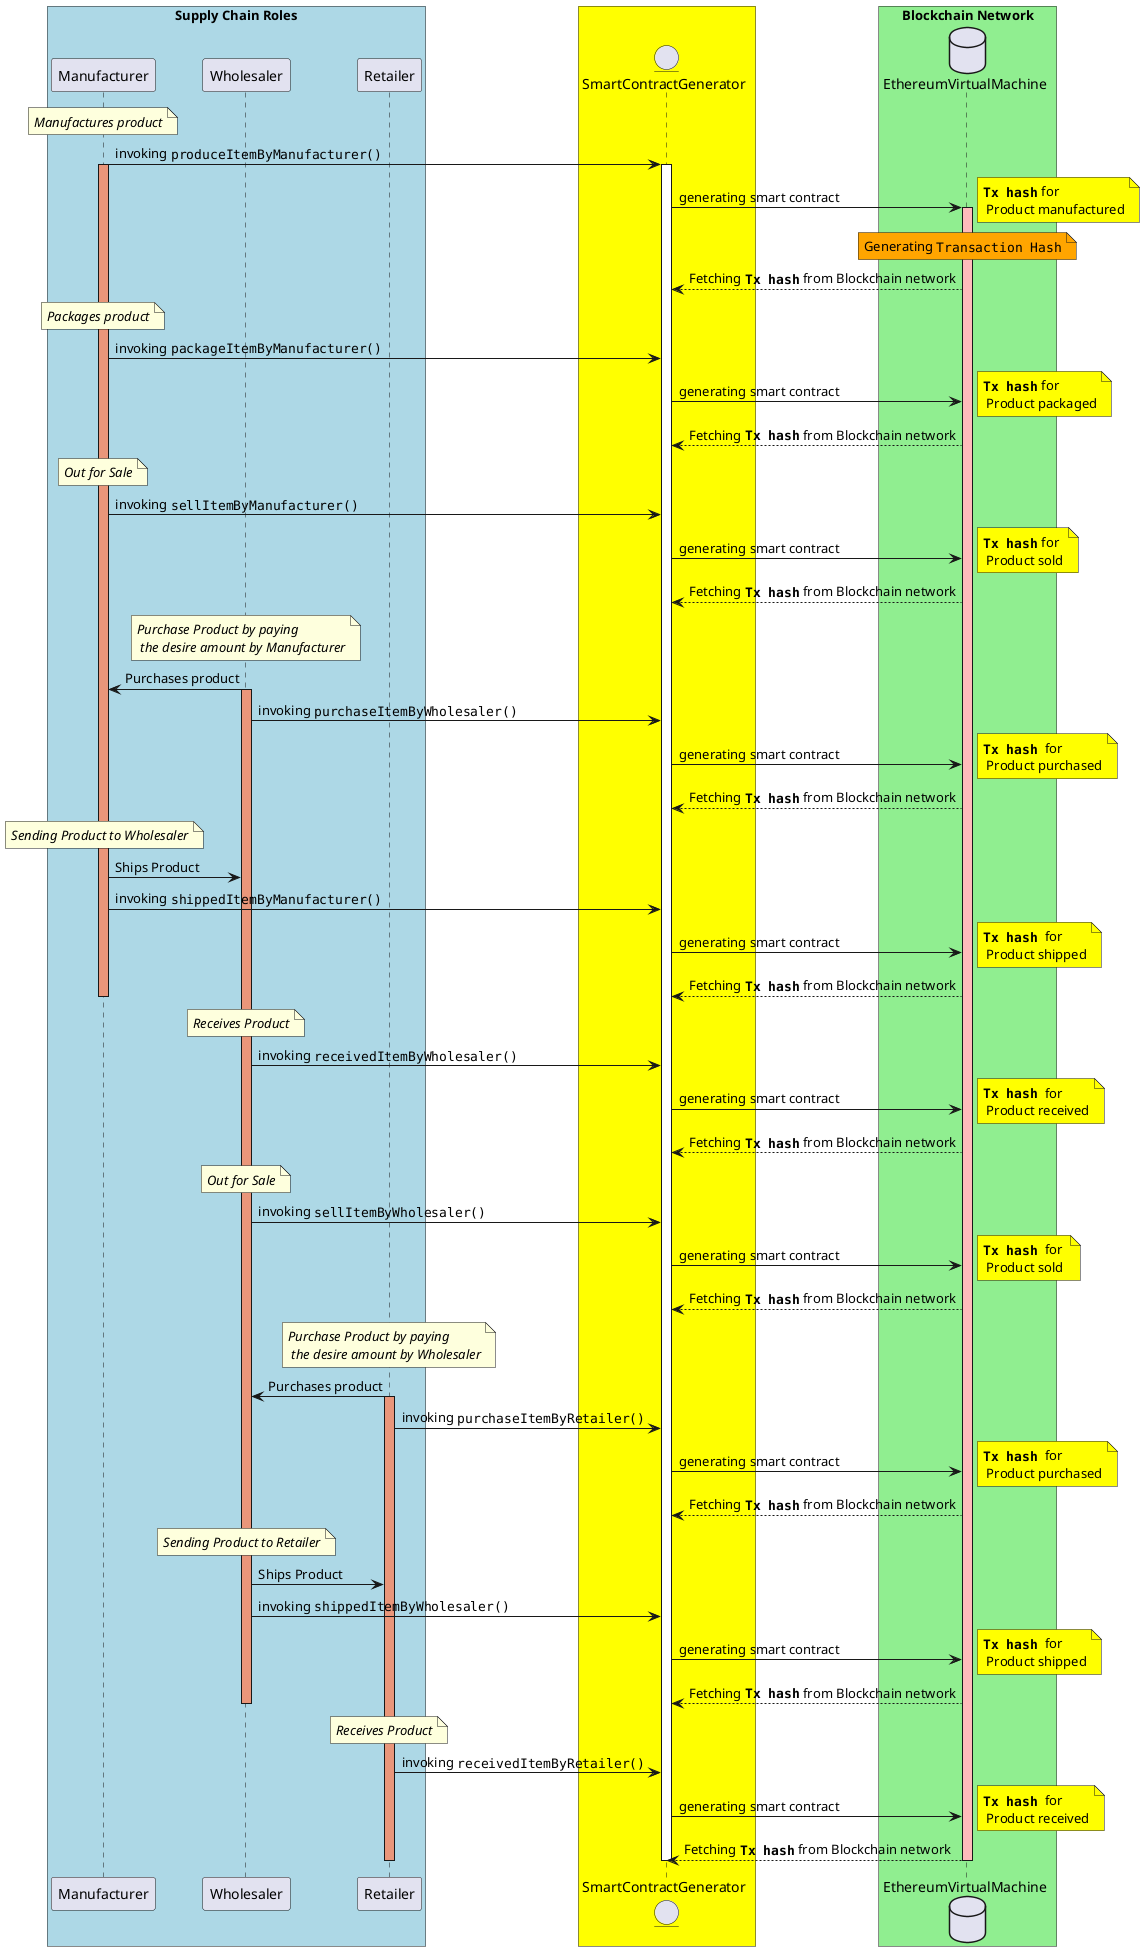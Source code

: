 @startuml

box "Supply Chain Roles" #LightBlue

Participant Manufacturer
Participant Wholesaler
Participant Retailer
end box

box #Yellow
entity SmartContractGenerator as App
end box

box "Blockchain Network" #LightGreen
database EthereumVirtualMachine as EVM
end box

note over Manufacturer: //Manufactures product//
Manufacturer -> App: invoking ""produceItemByManufacturer()""
activate Manufacturer #DarkSalmon
activate App
App -> EVM : generating smart contract
activate EVM #FFBBBB
note over EVM #Orange: Generating ""Transaction Hash""
note right #yellow: **""Tx hash""** for \n Product manufactured
EVM --> App: Fetching **""Tx hash""** from Blockchain network

note over Manufacturer: //Packages product//
Manufacturer -> App: invoking ""packageItemByManufacturer()""
App -> EVM: generating smart contract
note right #yellow: **""Tx hash""** for \n Product packaged
EVM --> App: Fetching **""Tx hash""** from Blockchain network

note over Manufacturer: //Out for Sale//
Manufacturer-> App: invoking ""sellItemByManufacturer()""
App -> EVM: generating smart contract
note right #yellow: **""Tx hash""** for \n Product sold
EVM --> App: Fetching **""Tx hash""** from Blockchain network

note over Wholesaler: //Purchase Product by paying// \n //the desire amount by Manufacturer//
Wholesaler -> Manufacturer : Purchases product
activate Wholesaler #DarkSalmon
Wholesaler -> App  : invoking ""purchaseItemByWholesaler()""
App -> EVM: generating smart contract
note right #yellow: **""Tx hash""**  for \n Product purchased
EVM --> App: Fetching **""Tx hash""** from Blockchain network

note over Manufacturer: //Sending Product to Wholesaler//
Manufacturer -> Wholesaler: Ships Product
Manufacturer -> App: invoking ""shippedItemByManufacturer()""
App -> EVM: generating smart contract
note right #yellow: **""Tx hash""**  for \n Product shipped
EVM --> App: Fetching **""Tx hash""** from Blockchain network

deactivate Manufacturer 

note over Wholesaler: //Receives Product//
Wholesaler -> App: invoking ""receivedItemByWholesaler()""
App -> EVM: generating smart contract
note right #yellow: **""Tx hash""**  for \n Product received
EVM --> App: Fetching **""Tx hash""** from Blockchain network

note over Wholesaler: //Out for Sale//
Wholesaler-> App: invoking ""sellItemByWholesaler()""
App -> EVM: generating smart contract
note right #yellow: **""Tx hash""**  for \n Product sold
EVM --> App: Fetching **""Tx hash""** from Blockchain network

note over Retailer: //Purchase Product by paying// \n //the desire amount by Wholesaler//

Retailer -> Wholesaler : Purchases product
activate Retailer #DarkSalmon
Retailer -> App  : invoking ""purchaseItemByRetailer()""
App -> EVM: generating smart contract
note right #yellow: **""Tx hash""**  for \n Product purchased
EVM --> App: Fetching **""Tx hash""** from Blockchain network

note over Wholesaler: //Sending Product to Retailer//
Wholesaler -> Retailer: Ships Product
Wholesaler -> App: invoking ""shippedItemByWholesaler()""
App -> EVM: generating smart contract
note right #yellow: **""Tx hash""**  for \n Product shipped
EVM --> App: Fetching **""Tx hash""** from Blockchain network

deactivate Wholesaler

note over Retailer: //Receives Product//
Retailer -> App: invoking ""receivedItemByRetailer()""
App -> EVM: generating smart contract
note right #yellow: **""Tx hash""**  for \n Product received
EVM --> App: Fetching **""Tx hash""** from Blockchain network
deactivate EVM
deactivate App
deactivate Retailer



@enduml
